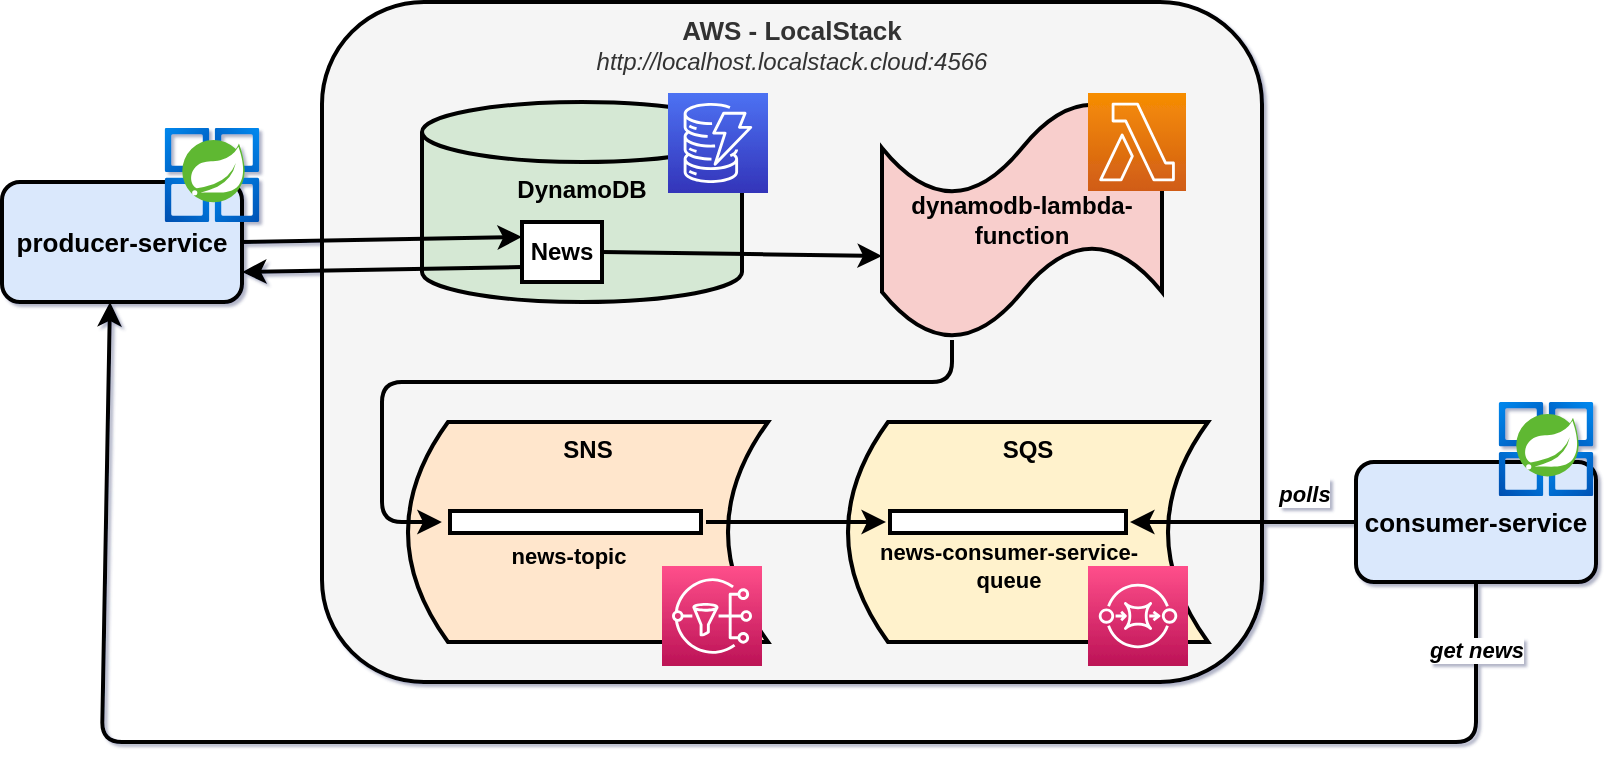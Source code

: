 <mxfile version="20.0.4" type="device"><diagram id="XwkJuM2J8qYWGnsBCR0A" name="Page-1"><mxGraphModel dx="946" dy="593" grid="1" gridSize="10" guides="1" tooltips="1" connect="1" arrows="1" fold="1" page="1" pageScale="1" pageWidth="827" pageHeight="1169" math="0" shadow="1"><root><mxCell id="0"/><mxCell id="1" parent="0"/><mxCell id="s9N_xNdwKeTXp1IF4igJ-2" value="&lt;b&gt;&lt;font style=&quot;font-size: 13px;&quot;&gt;AWS - LocalStack&lt;/font&gt;&lt;/b&gt;&lt;br&gt;&lt;i&gt;http://localhost.localstack.cloud:4566&lt;/i&gt;" style="rounded=1;whiteSpace=wrap;html=1;strokeWidth=2;verticalAlign=top;fillColor=#f5f5f5;fontColor=#333333;strokeColor=#000000;" parent="1" vertex="1"><mxGeometry x="175" y="10" width="470" height="340" as="geometry"/></mxCell><mxCell id="F98nN_vD2-VH0_kxPilt-8" value="&lt;b&gt;SQS&lt;/b&gt;" style="shape=dataStorage;whiteSpace=wrap;html=1;fixedSize=1;strokeWidth=2;horizontal=1;verticalAlign=top;fillColor=#fff2cc;strokeColor=#000000;" parent="1" vertex="1"><mxGeometry x="438" y="220" width="180" height="110" as="geometry"/></mxCell><mxCell id="F98nN_vD2-VH0_kxPilt-2" value="&lt;b&gt;SNS&lt;/b&gt;" style="shape=dataStorage;whiteSpace=wrap;html=1;fixedSize=1;strokeWidth=2;horizontal=1;verticalAlign=top;fillColor=#ffe6cc;strokeColor=#000000;" parent="1" vertex="1"><mxGeometry x="218" y="220" width="180" height="110" as="geometry"/></mxCell><mxCell id="s9N_xNdwKeTXp1IF4igJ-1" value="&lt;b&gt;&lt;font style=&quot;font-size: 13px;&quot;&gt;producer-service&lt;/font&gt;&lt;/b&gt;" style="rounded=1;whiteSpace=wrap;html=1;strokeWidth=2;fillColor=#dae8fc;strokeColor=#000000;" parent="1" vertex="1"><mxGeometry x="15" y="100" width="120" height="60" as="geometry"/></mxCell><mxCell id="s9N_xNdwKeTXp1IF4igJ-4" value="&lt;b&gt;DynamoDB&lt;/b&gt;" style="shape=cylinder3;whiteSpace=wrap;html=1;boundedLbl=1;backgroundOutline=1;size=15;strokeWidth=2;fillColor=#d5e8d4;strokeColor=#000000;verticalAlign=top;" parent="1" vertex="1"><mxGeometry x="225" y="60" width="160" height="100" as="geometry"/></mxCell><mxCell id="uya4Zk-DpXdllJpyeFSZ-1" value="&lt;b&gt;&lt;font style=&quot;font-size: 13px;&quot;&gt;consumer-service&lt;/font&gt;&lt;/b&gt;" style="rounded=1;whiteSpace=wrap;html=1;strokeWidth=2;fillColor=#dae8fc;strokeColor=#000000;" parent="1" vertex="1"><mxGeometry x="692" y="240" width="120" height="60" as="geometry"/></mxCell><mxCell id="uya4Zk-DpXdllJpyeFSZ-2" value="" style="endArrow=classic;startArrow=none;html=1;rounded=0;strokeWidth=2;startFill=0;" parent="1" edge="1"><mxGeometry width="50" height="50" relative="1" as="geometry"><mxPoint x="367" y="270" as="sourcePoint"/><mxPoint x="457" y="270" as="targetPoint"/></mxGeometry></mxCell><mxCell id="uya4Zk-DpXdllJpyeFSZ-4" value="" style="endArrow=classic;startArrow=none;html=1;rounded=0;strokeWidth=2;startFill=0;exitX=0;exitY=0.5;exitDx=0;exitDy=0;" parent="1" source="uya4Zk-DpXdllJpyeFSZ-1" edge="1"><mxGeometry width="50" height="50" relative="1" as="geometry"><mxPoint x="619" y="260" as="sourcePoint"/><mxPoint x="579" y="270" as="targetPoint"/></mxGeometry></mxCell><mxCell id="uya4Zk-DpXdllJpyeFSZ-6" value="&lt;b&gt;&lt;i&gt;&lt;font style=&quot;font-size: 11px;&quot;&gt;polls&lt;/font&gt;&lt;/i&gt;&lt;/b&gt;" style="edgeLabel;html=1;align=center;verticalAlign=middle;resizable=0;points=[];fontSize=13;" parent="uya4Zk-DpXdllJpyeFSZ-4" vertex="1" connectable="0"><mxGeometry x="-0.14" y="-1" relative="1" as="geometry"><mxPoint x="22" y="-14" as="offset"/></mxGeometry></mxCell><mxCell id="KX_8FwRtArfrw48me8Dh-2" value="" style="shape=flexArrow;endArrow=none;startArrow=none;html=1;rounded=0;startFill=0;endFill=0;strokeWidth=2;fillColor=default;" parent="1" edge="1"><mxGeometry width="100" height="100" relative="1" as="geometry"><mxPoint x="238" y="270" as="sourcePoint"/><mxPoint x="365.5" y="270" as="targetPoint"/></mxGeometry></mxCell><mxCell id="F98nN_vD2-VH0_kxPilt-4" value="&lt;b&gt;news-topic&lt;/b&gt;" style="edgeLabel;html=1;align=center;verticalAlign=middle;resizable=0;points=[];labelBackgroundColor=none;" parent="KX_8FwRtArfrw48me8Dh-2" vertex="1" connectable="0"><mxGeometry x="-0.028" y="-2" relative="1" as="geometry"><mxPoint x="-2" y="15" as="offset"/></mxGeometry></mxCell><mxCell id="KX_8FwRtArfrw48me8Dh-4" value="" style="shape=flexArrow;endArrow=none;startArrow=none;html=1;rounded=0;startFill=0;endFill=0;strokeWidth=2;fillColor=default;" parent="1" edge="1"><mxGeometry width="100" height="100" relative="1" as="geometry"><mxPoint x="458" y="270" as="sourcePoint"/><mxPoint x="578" y="270" as="targetPoint"/></mxGeometry></mxCell><mxCell id="F98nN_vD2-VH0_kxPilt-5" value="&lt;b&gt;news-consumer-service-&lt;br&gt;queue&lt;/b&gt;" style="edgeLabel;html=1;align=center;verticalAlign=middle;resizable=0;points=[];labelBackgroundColor=none;" parent="KX_8FwRtArfrw48me8Dh-4" vertex="1" connectable="0"><mxGeometry x="-0.117" relative="1" as="geometry"><mxPoint x="7" y="22" as="offset"/></mxGeometry></mxCell><mxCell id="F98nN_vD2-VH0_kxPilt-11" value="" style="endArrow=classic;startArrow=none;html=1;rounded=0;strokeWidth=2;exitX=1;exitY=0.5;exitDx=0;exitDy=0;startFill=0;entryX=0;entryY=0.25;entryDx=0;entryDy=0;" parent="1" source="s9N_xNdwKeTXp1IF4igJ-1" target="F98nN_vD2-VH0_kxPilt-14" edge="1"><mxGeometry width="50" height="50" relative="1" as="geometry"><mxPoint x="145" y="210" as="sourcePoint"/><mxPoint x="245" y="150" as="targetPoint"/></mxGeometry></mxCell><mxCell id="F98nN_vD2-VH0_kxPilt-14" value="&lt;b&gt;News&lt;/b&gt;" style="rounded=0;whiteSpace=wrap;html=1;labelBackgroundColor=none;strokeColor=#000000;strokeWidth=2;" parent="1" vertex="1"><mxGeometry x="275" y="120" width="40" height="30" as="geometry"/></mxCell><mxCell id="F98nN_vD2-VH0_kxPilt-15" value="" style="endArrow=classic;html=1;exitX=0.5;exitY=1;exitDx=0;exitDy=0;entryX=0.45;entryY=1;entryDx=0;entryDy=0;entryPerimeter=0;strokeWidth=2;rounded=1;" parent="1" source="uya4Zk-DpXdllJpyeFSZ-1" target="s9N_xNdwKeTXp1IF4igJ-1" edge="1"><mxGeometry width="50" height="50" relative="1" as="geometry"><mxPoint x="705" y="310" as="sourcePoint"/><mxPoint x="65" y="360" as="targetPoint"/><Array as="points"><mxPoint x="752" y="380"/><mxPoint x="65" y="380"/></Array></mxGeometry></mxCell><mxCell id="F98nN_vD2-VH0_kxPilt-16" value="&lt;b&gt;&lt;i&gt;get news&lt;/i&gt;&lt;/b&gt;" style="edgeLabel;html=1;align=center;verticalAlign=middle;resizable=0;points=[];" parent="F98nN_vD2-VH0_kxPilt-15" vertex="1" connectable="0"><mxGeometry x="-0.932" relative="1" as="geometry"><mxPoint as="offset"/></mxGeometry></mxCell><mxCell id="F98nN_vD2-VH0_kxPilt-19" value="" style="endArrow=classic;html=1;rounded=0;fontSize=11;strokeWidth=2;entryX=1;entryY=0.75;entryDx=0;entryDy=0;exitX=0;exitY=0.75;exitDx=0;exitDy=0;" parent="1" source="F98nN_vD2-VH0_kxPilt-14" target="s9N_xNdwKeTXp1IF4igJ-1" edge="1"><mxGeometry width="50" height="50" relative="1" as="geometry"><mxPoint x="275" y="310" as="sourcePoint"/><mxPoint x="325" y="260" as="targetPoint"/></mxGeometry></mxCell><mxCell id="2mZ-xxGg4LJ_8R0_8QHY-1" value="&lt;b&gt;dynamodb-lambda-function&lt;/b&gt;" style="shape=tape;whiteSpace=wrap;html=1;strokeWidth=2;fillColor=#f8cecc;strokeColor=#000000;" vertex="1" parent="1"><mxGeometry x="455" y="59" width="140" height="120" as="geometry"/></mxCell><mxCell id="2mZ-xxGg4LJ_8R0_8QHY-3" value="" style="endArrow=classic;startArrow=none;html=1;rounded=0;strokeWidth=2;startFill=0;exitX=1;exitY=0.5;exitDx=0;exitDy=0;entryX=0;entryY=0.65;entryDx=0;entryDy=0;entryPerimeter=0;" edge="1" parent="1" source="F98nN_vD2-VH0_kxPilt-14" target="2mZ-xxGg4LJ_8R0_8QHY-1"><mxGeometry width="50" height="50" relative="1" as="geometry"><mxPoint x="380" y="310" as="sourcePoint"/><mxPoint x="470" y="310" as="targetPoint"/></mxGeometry></mxCell><mxCell id="2mZ-xxGg4LJ_8R0_8QHY-4" value="" style="endArrow=classic;startArrow=none;html=1;rounded=1;strokeWidth=2;startFill=0;exitX=0.25;exitY=1;exitDx=0;exitDy=0;exitPerimeter=0;entryX=0.094;entryY=0.455;entryDx=0;entryDy=0;entryPerimeter=0;" edge="1" parent="1" source="2mZ-xxGg4LJ_8R0_8QHY-1" target="F98nN_vD2-VH0_kxPilt-2"><mxGeometry width="50" height="50" relative="1" as="geometry"><mxPoint x="380" y="310" as="sourcePoint"/><mxPoint x="245" y="300" as="targetPoint"/><Array as="points"><mxPoint x="490" y="200"/><mxPoint x="205" y="200"/><mxPoint x="205" y="270"/></Array></mxGeometry></mxCell><mxCell id="2mZ-xxGg4LJ_8R0_8QHY-5" value="" style="sketch=0;points=[[0,0,0],[0.25,0,0],[0.5,0,0],[0.75,0,0],[1,0,0],[0,1,0],[0.25,1,0],[0.5,1,0],[0.75,1,0],[1,1,0],[0,0.25,0],[0,0.5,0],[0,0.75,0],[1,0.25,0],[1,0.5,0],[1,0.75,0]];outlineConnect=0;fontColor=#232F3E;gradientColor=#4D72F3;gradientDirection=north;fillColor=#3334B9;strokeColor=#ffffff;dashed=0;verticalLabelPosition=bottom;verticalAlign=top;align=center;html=1;fontSize=12;fontStyle=0;aspect=fixed;shape=mxgraph.aws4.resourceIcon;resIcon=mxgraph.aws4.dynamodb;" vertex="1" parent="1"><mxGeometry x="348" y="55.5" width="50" height="50" as="geometry"/></mxCell><mxCell id="2mZ-xxGg4LJ_8R0_8QHY-7" value="" style="sketch=0;points=[[0,0,0],[0.25,0,0],[0.5,0,0],[0.75,0,0],[1,0,0],[0,1,0],[0.25,1,0],[0.5,1,0],[0.75,1,0],[1,1,0],[0,0.25,0],[0,0.5,0],[0,0.75,0],[1,0.25,0],[1,0.5,0],[1,0.75,0]];outlineConnect=0;fontColor=#232F3E;gradientColor=#F78E04;gradientDirection=north;fillColor=#D05C17;strokeColor=#ffffff;dashed=0;verticalLabelPosition=bottom;verticalAlign=top;align=center;html=1;fontSize=12;fontStyle=0;aspect=fixed;shape=mxgraph.aws4.resourceIcon;resIcon=mxgraph.aws4.lambda;" vertex="1" parent="1"><mxGeometry x="558" y="55.5" width="49" height="49" as="geometry"/></mxCell><mxCell id="2mZ-xxGg4LJ_8R0_8QHY-8" value="" style="sketch=0;points=[[0,0,0],[0.25,0,0],[0.5,0,0],[0.75,0,0],[1,0,0],[0,1,0],[0.25,1,0],[0.5,1,0],[0.75,1,0],[1,1,0],[0,0.25,0],[0,0.5,0],[0,0.75,0],[1,0.25,0],[1,0.5,0],[1,0.75,0]];outlineConnect=0;fontColor=#232F3E;gradientColor=#FF4F8B;gradientDirection=north;fillColor=#BC1356;strokeColor=#ffffff;dashed=0;verticalLabelPosition=bottom;verticalAlign=top;align=center;html=1;fontSize=12;fontStyle=0;aspect=fixed;shape=mxgraph.aws4.resourceIcon;resIcon=mxgraph.aws4.sns;" vertex="1" parent="1"><mxGeometry x="345" y="292" width="50" height="50" as="geometry"/></mxCell><mxCell id="2mZ-xxGg4LJ_8R0_8QHY-9" value="" style="sketch=0;points=[[0,0,0],[0.25,0,0],[0.5,0,0],[0.75,0,0],[1,0,0],[0,1,0],[0.25,1,0],[0.5,1,0],[0.75,1,0],[1,1,0],[0,0.25,0],[0,0.5,0],[0,0.75,0],[1,0.25,0],[1,0.5,0],[1,0.75,0]];outlineConnect=0;fontColor=#232F3E;gradientColor=#FF4F8B;gradientDirection=north;fillColor=#BC1356;strokeColor=#ffffff;dashed=0;verticalLabelPosition=bottom;verticalAlign=top;align=center;html=1;fontSize=12;fontStyle=0;aspect=fixed;shape=mxgraph.aws4.resourceIcon;resIcon=mxgraph.aws4.sqs;" vertex="1" parent="1"><mxGeometry x="558" y="292" width="50" height="50" as="geometry"/></mxCell><mxCell id="2mZ-xxGg4LJ_8R0_8QHY-10" value="" style="aspect=fixed;html=1;points=[];align=center;image;fontSize=12;image=img/lib/azure2/compute/Azure_Spring_Cloud.svg;strokeColor=#000000;strokeWidth=2;" vertex="1" parent="1"><mxGeometry x="95" y="72.94" width="50" height="47.06" as="geometry"/></mxCell><mxCell id="2mZ-xxGg4LJ_8R0_8QHY-11" value="" style="aspect=fixed;html=1;points=[];align=center;image;fontSize=12;image=img/lib/azure2/compute/Azure_Spring_Cloud.svg;strokeColor=#000000;strokeWidth=2;" vertex="1" parent="1"><mxGeometry x="762" y="210" width="50" height="47.06" as="geometry"/></mxCell></root></mxGraphModel></diagram></mxfile>
